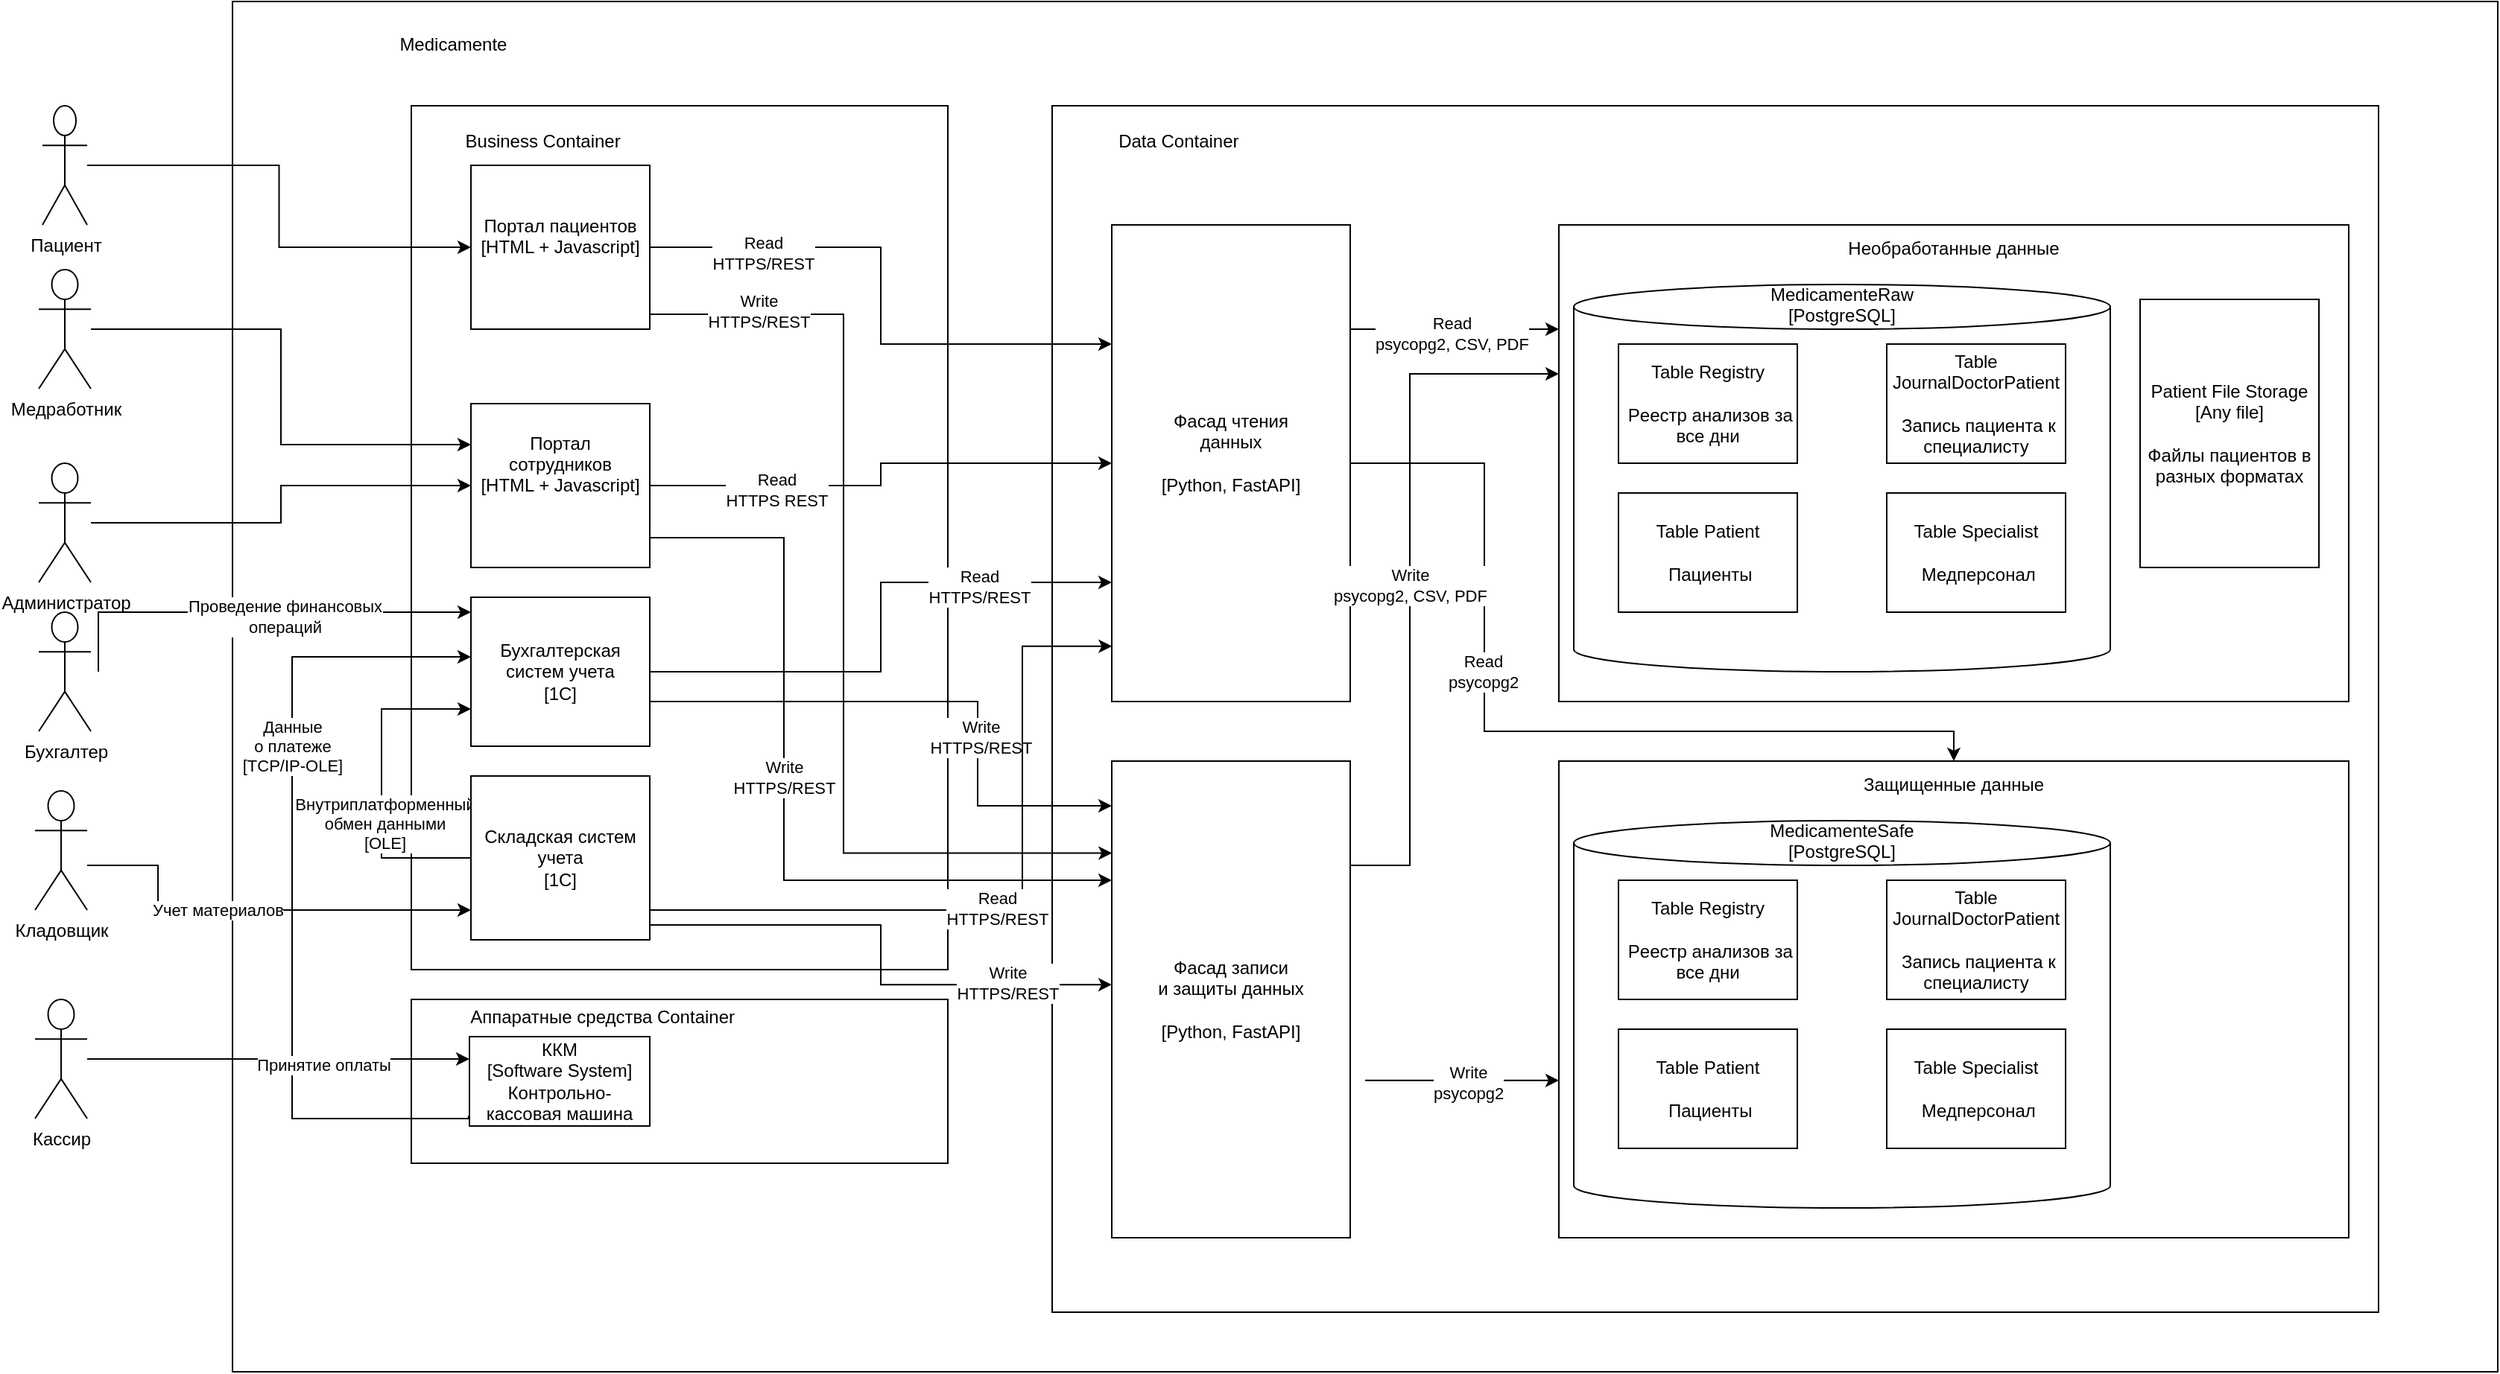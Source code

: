 <mxfile version="26.2.2">
  <diagram name="Page-1" id="CGTZmDQm4pQXepsmwuyZ">
    <mxGraphModel dx="2304" dy="2173" grid="1" gridSize="10" guides="1" tooltips="1" connect="1" arrows="1" fold="1" page="1" pageScale="1" pageWidth="850" pageHeight="1100" math="0" shadow="0">
      <root>
        <mxCell id="0" />
        <mxCell id="1" parent="0" />
        <mxCell id="5Xi3ZQD51UDlwHQSL6_M-1" value="Medicamente&amp;nbsp; &amp;nbsp; &amp;nbsp; &amp;nbsp; &amp;nbsp; &amp;nbsp; &amp;nbsp; &amp;nbsp; &amp;nbsp; &amp;nbsp; &amp;nbsp; &amp;nbsp; &amp;nbsp; &amp;nbsp; &amp;nbsp; &amp;nbsp; &amp;nbsp; &amp;nbsp; &amp;nbsp; &amp;nbsp; &amp;nbsp; &amp;nbsp; &amp;nbsp; &amp;nbsp; &amp;nbsp; &amp;nbsp; &amp;nbsp; &amp;nbsp; &amp;nbsp; &amp;nbsp; &amp;nbsp; &amp;nbsp; &amp;nbsp; &amp;nbsp; &amp;nbsp; &amp;nbsp; &amp;nbsp; &amp;nbsp; &amp;nbsp; &amp;nbsp; &amp;nbsp; &amp;nbsp; &amp;nbsp; &amp;nbsp; &amp;nbsp; &amp;nbsp; &amp;nbsp; &amp;nbsp; &amp;nbsp; &amp;nbsp; &amp;nbsp; &amp;nbsp; &amp;nbsp; &amp;nbsp; &amp;nbsp; &amp;nbsp; &amp;nbsp; &amp;nbsp; &amp;nbsp; &amp;nbsp; &amp;nbsp; &amp;nbsp; &amp;nbsp; &amp;nbsp; &amp;nbsp; &amp;nbsp; &amp;nbsp; &amp;nbsp; &amp;nbsp; &amp;nbsp; &amp;nbsp; &amp;nbsp; &amp;nbsp; &amp;nbsp; &amp;nbsp; &amp;nbsp; &amp;nbsp; &amp;nbsp; &amp;nbsp; &amp;nbsp; &amp;nbsp; &amp;nbsp; &amp;nbsp; &amp;nbsp; &amp;nbsp; &amp;nbsp; &amp;nbsp; &amp;nbsp; &amp;nbsp; &amp;nbsp; &amp;nbsp; &amp;nbsp; &amp;nbsp; &amp;nbsp; &amp;nbsp; &amp;nbsp; &amp;nbsp; &amp;nbsp; &amp;nbsp; &amp;nbsp; &amp;nbsp; &amp;nbsp; &amp;nbsp; &amp;nbsp; &amp;nbsp; &amp;nbsp; &amp;nbsp; &amp;nbsp; &amp;nbsp; &amp;nbsp; &amp;nbsp; &amp;nbsp; &amp;nbsp; &amp;nbsp; &amp;nbsp; &amp;nbsp; &amp;nbsp; &amp;nbsp; &amp;nbsp; &amp;nbsp; &amp;nbsp; &amp;nbsp; &amp;nbsp; &amp;nbsp; &amp;nbsp; &amp;nbsp; &amp;nbsp; &amp;nbsp; &amp;nbsp; &amp;nbsp; &amp;nbsp; &amp;nbsp; &amp;nbsp; &amp;nbsp; &amp;nbsp; &amp;nbsp; &amp;nbsp; &amp;nbsp; &amp;nbsp; &amp;nbsp; &amp;nbsp; &amp;nbsp; &amp;nbsp; &amp;nbsp; &amp;nbsp; &amp;nbsp; &amp;nbsp; &amp;nbsp; &amp;nbsp; &amp;nbsp; &amp;nbsp; &amp;nbsp; &amp;nbsp; &amp;nbsp; &amp;nbsp; &amp;nbsp; &amp;nbsp; &amp;nbsp; &amp;nbsp; &amp;nbsp; &amp;nbsp; &amp;nbsp; &amp;nbsp; &amp;nbsp; &amp;nbsp; &amp;nbsp; &amp;nbsp; &amp;nbsp; &amp;nbsp; &amp;nbsp; &amp;nbsp; &amp;nbsp; &amp;nbsp; &amp;nbsp; &amp;nbsp; &amp;nbsp; &amp;nbsp; &amp;nbsp; &amp;nbsp; &amp;nbsp; &amp;nbsp; &amp;nbsp; &amp;nbsp; &amp;nbsp;&lt;div&gt;&lt;br&gt;&lt;/div&gt;&lt;div&gt;&lt;br&gt;&lt;div&gt;&lt;br&gt;&lt;/div&gt;&lt;div&gt;&lt;br&gt;&lt;/div&gt;&lt;div&gt;&lt;br&gt;&lt;/div&gt;&lt;div&gt;&lt;br&gt;&lt;/div&gt;&lt;div&gt;&lt;br&gt;&lt;/div&gt;&lt;div&gt;&lt;br&gt;&lt;/div&gt;&lt;div&gt;&lt;br&gt;&lt;/div&gt;&lt;div&gt;&lt;br&gt;&lt;/div&gt;&lt;div&gt;&lt;br&gt;&lt;/div&gt;&lt;div&gt;&lt;br&gt;&lt;/div&gt;&lt;div&gt;&lt;br&gt;&lt;/div&gt;&lt;div&gt;&lt;br&gt;&lt;/div&gt;&lt;div&gt;&lt;br&gt;&lt;/div&gt;&lt;div&gt;&lt;br&gt;&lt;/div&gt;&lt;div&gt;&lt;br&gt;&lt;/div&gt;&lt;div&gt;&lt;br&gt;&lt;/div&gt;&lt;div&gt;&lt;br&gt;&lt;/div&gt;&lt;div&gt;&lt;br&gt;&lt;/div&gt;&lt;div&gt;&lt;br&gt;&lt;/div&gt;&lt;div&gt;&lt;br&gt;&lt;/div&gt;&lt;div&gt;&lt;br&gt;&lt;/div&gt;&lt;div&gt;&lt;br&gt;&lt;/div&gt;&lt;div&gt;&lt;br&gt;&lt;/div&gt;&lt;div&gt;&lt;br&gt;&lt;/div&gt;&lt;div&gt;&lt;br&gt;&lt;/div&gt;&lt;div&gt;&lt;br&gt;&lt;/div&gt;&lt;div&gt;&lt;br&gt;&lt;/div&gt;&lt;div&gt;&lt;br&gt;&lt;/div&gt;&lt;div&gt;&lt;br&gt;&lt;/div&gt;&lt;div&gt;&lt;br&gt;&lt;/div&gt;&lt;div&gt;&lt;br&gt;&lt;/div&gt;&lt;div&gt;&lt;br&gt;&lt;/div&gt;&lt;div&gt;&lt;br&gt;&lt;/div&gt;&lt;div&gt;&lt;br&gt;&lt;/div&gt;&lt;div&gt;&lt;br&gt;&lt;/div&gt;&lt;div&gt;&lt;br&gt;&lt;/div&gt;&lt;div&gt;&lt;br&gt;&lt;/div&gt;&lt;div&gt;&lt;br&gt;&lt;/div&gt;&lt;div&gt;&lt;br&gt;&lt;/div&gt;&lt;div&gt;&lt;br&gt;&lt;/div&gt;&lt;div&gt;&lt;br&gt;&lt;/div&gt;&lt;div&gt;&lt;br&gt;&lt;/div&gt;&lt;div&gt;&lt;br&gt;&lt;/div&gt;&lt;div&gt;&lt;br&gt;&lt;/div&gt;&lt;div&gt;&lt;br&gt;&lt;/div&gt;&lt;div&gt;&lt;br&gt;&lt;/div&gt;&lt;div&gt;&lt;br&gt;&lt;/div&gt;&lt;div&gt;&lt;br&gt;&lt;/div&gt;&lt;div&gt;&lt;br&gt;&lt;/div&gt;&lt;div&gt;&lt;br&gt;&lt;/div&gt;&lt;div&gt;&lt;br&gt;&lt;/div&gt;&lt;div&gt;&lt;br&gt;&lt;/div&gt;&lt;div&gt;&lt;br&gt;&lt;/div&gt;&lt;div&gt;&lt;br&gt;&lt;/div&gt;&lt;div&gt;&lt;br&gt;&lt;/div&gt;&lt;div&gt;&lt;br&gt;&lt;/div&gt;&lt;div&gt;&lt;br&gt;&lt;/div&gt;&lt;div&gt;&lt;br&gt;&lt;/div&gt;&lt;/div&gt;" style="rounded=0;whiteSpace=wrap;html=1;" vertex="1" parent="1">
          <mxGeometry x="-200" y="-280" width="1520" height="920" as="geometry" />
        </mxCell>
        <mxCell id="5Xi3ZQD51UDlwHQSL6_M-2" value="Data Container&amp;nbsp; &amp;nbsp; &amp;nbsp; &amp;nbsp; &amp;nbsp; &amp;nbsp; &amp;nbsp; &amp;nbsp; &amp;nbsp; &amp;nbsp; &amp;nbsp; &amp;nbsp; &amp;nbsp; &amp;nbsp; &amp;nbsp; &amp;nbsp; &amp;nbsp; &amp;nbsp; &amp;nbsp; &amp;nbsp; &amp;nbsp; &amp;nbsp; &amp;nbsp; &amp;nbsp; &amp;nbsp; &amp;nbsp; &amp;nbsp; &amp;nbsp; &amp;nbsp; &amp;nbsp; &amp;nbsp; &amp;nbsp; &amp;nbsp; &amp;nbsp; &amp;nbsp; &amp;nbsp; &amp;nbsp; &amp;nbsp; &amp;nbsp; &amp;nbsp; &amp;nbsp; &amp;nbsp; &amp;nbsp; &amp;nbsp; &amp;nbsp; &amp;nbsp; &amp;nbsp; &amp;nbsp; &amp;nbsp; &amp;nbsp; &amp;nbsp; &amp;nbsp; &amp;nbsp; &amp;nbsp; &amp;nbsp; &amp;nbsp; &amp;nbsp; &amp;nbsp; &amp;nbsp; &amp;nbsp; &amp;nbsp; &amp;nbsp; &amp;nbsp; &amp;nbsp; &amp;nbsp; &amp;nbsp; &amp;nbsp; &amp;nbsp; &amp;nbsp; &amp;nbsp; &amp;nbsp; &amp;nbsp; &amp;nbsp; &amp;nbsp; &amp;nbsp; &amp;nbsp; &amp;nbsp; &amp;nbsp; &amp;nbsp; &amp;nbsp; &amp;nbsp; &amp;nbsp; &amp;nbsp; &amp;nbsp; &amp;nbsp; &amp;nbsp; &amp;nbsp; &amp;nbsp; &amp;nbsp; &amp;nbsp; &amp;nbsp; &amp;nbsp; &amp;nbsp; &amp;nbsp; &amp;nbsp; &amp;nbsp; &amp;nbsp; &amp;nbsp; &amp;nbsp; &amp;nbsp; &amp;nbsp; &amp;nbsp; &amp;nbsp; &amp;nbsp; &amp;nbsp; &amp;nbsp; &amp;nbsp; &amp;nbsp;&amp;nbsp;&lt;div&gt;&lt;br&gt;&lt;/div&gt;&lt;div&gt;&lt;br&gt;&lt;/div&gt;&lt;div&gt;&lt;br&gt;&lt;/div&gt;&lt;div&gt;&lt;br&gt;&lt;/div&gt;&lt;div&gt;&lt;br&gt;&lt;/div&gt;&lt;div&gt;&lt;br&gt;&lt;/div&gt;&lt;div&gt;&lt;br&gt;&lt;/div&gt;&lt;div&gt;&lt;br&gt;&lt;/div&gt;&lt;div&gt;&lt;br&gt;&lt;/div&gt;&lt;div&gt;&lt;br&gt;&lt;/div&gt;&lt;div&gt;&lt;br&gt;&lt;/div&gt;&lt;div&gt;&lt;br&gt;&lt;/div&gt;&lt;div&gt;&lt;br&gt;&lt;/div&gt;&lt;div&gt;&lt;br&gt;&lt;/div&gt;&lt;div&gt;&lt;br&gt;&lt;/div&gt;&lt;div&gt;&lt;br&gt;&lt;/div&gt;&lt;div&gt;&lt;br&gt;&lt;/div&gt;&lt;div&gt;&lt;br&gt;&lt;/div&gt;&lt;div&gt;&lt;br&gt;&lt;/div&gt;&lt;div&gt;&lt;br&gt;&lt;/div&gt;&lt;div&gt;&lt;br&gt;&lt;/div&gt;&lt;div&gt;&amp;nbsp; &amp;nbsp; &amp;nbsp; &amp;nbsp; &amp;nbsp; &amp;nbsp; &amp;nbsp; &amp;nbsp; &amp;nbsp; &amp;nbsp; &amp;nbsp; &amp;nbsp; &amp;nbsp; &amp;nbsp; &amp;nbsp; &amp;nbsp; &amp;nbsp; &amp;nbsp; &amp;nbsp; &amp;nbsp; &amp;nbsp; &amp;nbsp; &amp;nbsp; &amp;nbsp; &amp;nbsp; &amp;nbsp; &amp;nbsp; &amp;nbsp; &amp;nbsp; &amp;nbsp; &amp;nbsp; &amp;nbsp; &amp;nbsp;&amp;nbsp;&lt;div&gt;&lt;br&gt;&lt;/div&gt;&lt;div&gt;&lt;br&gt;&lt;/div&gt;&lt;div&gt;&lt;br&gt;&lt;/div&gt;&lt;div&gt;&lt;br&gt;&lt;/div&gt;&lt;div&gt;&lt;br&gt;&lt;/div&gt;&lt;div&gt;&lt;br&gt;&lt;/div&gt;&lt;div&gt;&lt;br&gt;&lt;/div&gt;&lt;div&gt;&lt;br&gt;&lt;/div&gt;&lt;div&gt;&lt;br&gt;&lt;/div&gt;&lt;div&gt;&lt;br&gt;&lt;/div&gt;&lt;div&gt;&lt;br&gt;&lt;/div&gt;&lt;div&gt;&lt;br&gt;&lt;/div&gt;&lt;div&gt;&lt;br&gt;&lt;/div&gt;&lt;div&gt;&lt;br&gt;&lt;/div&gt;&lt;div&gt;&lt;br&gt;&lt;/div&gt;&lt;div&gt;&lt;br&gt;&lt;/div&gt;&lt;div&gt;&lt;br&gt;&lt;/div&gt;&lt;div&gt;&lt;br&gt;&lt;/div&gt;&lt;div&gt;&lt;br&gt;&lt;/div&gt;&lt;div&gt;&lt;br&gt;&lt;/div&gt;&lt;div&gt;&lt;br&gt;&lt;/div&gt;&lt;div&gt;&lt;br&gt;&lt;/div&gt;&lt;div&gt;&lt;br&gt;&lt;/div&gt;&lt;div&gt;&lt;br&gt;&lt;/div&gt;&lt;div&gt;&lt;br&gt;&lt;/div&gt;&lt;div&gt;&lt;br&gt;&lt;/div&gt;&lt;div&gt;&lt;br&gt;&lt;/div&gt;&lt;div&gt;&lt;br&gt;&lt;/div&gt;&lt;div&gt;&lt;br&gt;&lt;/div&gt;&lt;div&gt;&lt;br&gt;&lt;/div&gt;&lt;div&gt;&lt;br&gt;&lt;/div&gt;&lt;/div&gt;" style="rounded=0;whiteSpace=wrap;html=1;" vertex="1" parent="1">
          <mxGeometry x="350" y="-210" width="890" height="810" as="geometry" />
        </mxCell>
        <mxCell id="5Xi3ZQD51UDlwHQSL6_M-4" value="Business Container&amp;nbsp; &amp;nbsp; &amp;nbsp; &amp;nbsp; &amp;nbsp; &amp;nbsp; &amp;nbsp; &amp;nbsp; &amp;nbsp; &amp;nbsp; &amp;nbsp; &amp;nbsp; &amp;nbsp; &amp;nbsp; &amp;nbsp; &amp;nbsp; &amp;nbsp; &amp;nbsp; &amp;nbsp; &amp;nbsp; &amp;nbsp; &amp;nbsp; &amp;nbsp; &amp;nbsp; &amp;nbsp; &amp;nbsp; &amp;nbsp; &amp;nbsp;&lt;div&gt;&lt;br&gt;&lt;/div&gt;&lt;div&gt;&lt;br&gt;&lt;/div&gt;&lt;div&gt;&lt;br&gt;&lt;/div&gt;&lt;div&gt;&lt;br&gt;&lt;/div&gt;&lt;div&gt;&lt;br&gt;&lt;/div&gt;&lt;div&gt;&lt;br&gt;&lt;/div&gt;&lt;div&gt;&lt;br&gt;&lt;/div&gt;&lt;div&gt;&lt;br&gt;&lt;/div&gt;&lt;div&gt;&lt;br&gt;&lt;/div&gt;&lt;div&gt;&lt;div&gt;&lt;br&gt;&lt;/div&gt;&lt;div&gt;&lt;br&gt;&lt;/div&gt;&lt;div&gt;&lt;br&gt;&lt;/div&gt;&lt;div&gt;&lt;br&gt;&lt;/div&gt;&lt;div&gt;&lt;br&gt;&lt;/div&gt;&lt;div&gt;&lt;br&gt;&lt;/div&gt;&lt;div&gt;&lt;br&gt;&lt;/div&gt;&lt;div&gt;&lt;br&gt;&lt;/div&gt;&lt;div&gt;&lt;br&gt;&lt;/div&gt;&lt;div&gt;&lt;br&gt;&lt;/div&gt;&lt;div&gt;&lt;br&gt;&lt;/div&gt;&lt;div&gt;&lt;br&gt;&lt;/div&gt;&lt;div&gt;&lt;br&gt;&lt;/div&gt;&lt;div&gt;&lt;br&gt;&lt;/div&gt;&lt;div&gt;&lt;br&gt;&lt;/div&gt;&lt;div&gt;&lt;br&gt;&lt;/div&gt;&lt;div&gt;&lt;br&gt;&lt;/div&gt;&lt;div&gt;&lt;br&gt;&lt;/div&gt;&lt;div&gt;&lt;br&gt;&lt;/div&gt;&lt;div&gt;&lt;br&gt;&lt;/div&gt;&lt;div&gt;&lt;br&gt;&lt;/div&gt;&lt;div&gt;&lt;br&gt;&lt;/div&gt;&lt;div&gt;&lt;br&gt;&lt;/div&gt;&lt;div&gt;&lt;br&gt;&lt;/div&gt;&lt;div&gt;&lt;br&gt;&lt;/div&gt;&lt;div&gt;&lt;br&gt;&lt;/div&gt;&lt;div&gt;&lt;br&gt;&lt;/div&gt;&lt;div&gt;&lt;br&gt;&lt;/div&gt;&lt;/div&gt;" style="rounded=0;whiteSpace=wrap;html=1;" vertex="1" parent="1">
          <mxGeometry x="-80" y="-210" width="360" height="580" as="geometry" />
        </mxCell>
        <mxCell id="5Xi3ZQD51UDlwHQSL6_M-11" style="edgeStyle=orthogonalEdgeStyle;rounded=0;orthogonalLoop=1;jettySize=auto;html=1;" edge="1" parent="1" source="5Xi3ZQD51UDlwHQSL6_M-7" target="5Xi3ZQD51UDlwHQSL6_M-5">
          <mxGeometry relative="1" as="geometry">
            <Array as="points">
              <mxPoint x="590" y="-60" />
              <mxPoint x="590" y="-60" />
            </Array>
          </mxGeometry>
        </mxCell>
        <mxCell id="5Xi3ZQD51UDlwHQSL6_M-91" value="Read&lt;div&gt;psyco&lt;span style=&quot;background-color: light-dark(#ffffff, var(--ge-dark-color, #121212)); color: light-dark(rgb(0, 0, 0), rgb(255, 255, 255));&quot;&gt;pg2, CSV, PDF&lt;/span&gt;&lt;/div&gt;" style="edgeLabel;html=1;align=center;verticalAlign=middle;resizable=0;points=[];" vertex="1" connectable="0" parent="5Xi3ZQD51UDlwHQSL6_M-11">
          <mxGeometry x="-0.029" y="-3" relative="1" as="geometry">
            <mxPoint as="offset" />
          </mxGeometry>
        </mxCell>
        <mxCell id="5Xi3ZQD51UDlwHQSL6_M-5" value="Необработанные&amp;nbsp;&lt;span style=&quot;background-color: transparent; color: light-dark(rgb(0, 0, 0), rgb(255, 255, 255));&quot;&gt;данные&lt;/span&gt;&lt;div&gt;&lt;br&gt;&lt;/div&gt;&lt;div&gt;&lt;br&gt;&lt;/div&gt;&lt;div&gt;&lt;br&gt;&lt;/div&gt;&lt;div&gt;&lt;br&gt;&lt;/div&gt;&lt;div&gt;&lt;br&gt;&lt;/div&gt;&lt;div&gt;&lt;br&gt;&lt;/div&gt;&lt;div&gt;&lt;br&gt;&lt;/div&gt;&lt;div&gt;&lt;br&gt;&lt;/div&gt;&lt;div&gt;&lt;br&gt;&lt;/div&gt;&lt;div&gt;&lt;br&gt;&lt;/div&gt;&lt;div&gt;&lt;br&gt;&lt;/div&gt;&lt;div&gt;&lt;br&gt;&lt;/div&gt;&lt;div&gt;&lt;br&gt;&lt;/div&gt;&lt;div&gt;&lt;br&gt;&lt;/div&gt;&lt;div&gt;&lt;br&gt;&lt;/div&gt;&lt;div&gt;&lt;br&gt;&lt;/div&gt;&lt;div&gt;&lt;br&gt;&lt;/div&gt;&lt;div&gt;&lt;br&gt;&lt;/div&gt;&lt;div&gt;&lt;br&gt;&lt;/div&gt;&lt;div&gt;&lt;br&gt;&lt;/div&gt;" style="shape=rectangle;whiteSpace=wrap;html=1;boundedLbl=1;backgroundOutline=1;size=15;" vertex="1" parent="1">
          <mxGeometry x="690" y="-130" width="530" height="320" as="geometry" />
        </mxCell>
        <mxCell id="5Xi3ZQD51UDlwHQSL6_M-89" style="edgeStyle=orthogonalEdgeStyle;rounded=0;orthogonalLoop=1;jettySize=auto;html=1;exitX=1;exitY=0.5;exitDx=0;exitDy=0;" edge="1" parent="1" source="5Xi3ZQD51UDlwHQSL6_M-7" target="5Xi3ZQD51UDlwHQSL6_M-6">
          <mxGeometry relative="1" as="geometry">
            <Array as="points">
              <mxPoint x="640" y="30" />
              <mxPoint x="640" y="210" />
              <mxPoint x="955" y="210" />
            </Array>
          </mxGeometry>
        </mxCell>
        <mxCell id="5Xi3ZQD51UDlwHQSL6_M-90" value="Read&lt;div&gt;psyco&lt;span style=&quot;color: light-dark(rgb(0, 0, 0), rgb(255, 255, 255)); background-color: light-dark(#ffffff, var(--ge-dark-color, #121212));&quot;&gt;pg2&lt;/span&gt;&lt;/div&gt;" style="edgeLabel;html=1;align=center;verticalAlign=middle;resizable=0;points=[];" vertex="1" connectable="0" parent="5Xi3ZQD51UDlwHQSL6_M-89">
          <mxGeometry x="-0.382" y="-1" relative="1" as="geometry">
            <mxPoint y="43" as="offset" />
          </mxGeometry>
        </mxCell>
        <mxCell id="5Xi3ZQD51UDlwHQSL6_M-6" value="Защищенные&amp;nbsp;&lt;span style=&quot;background-color: transparent; color: light-dark(rgb(0, 0, 0), rgb(255, 255, 255));&quot;&gt;данные&lt;/span&gt;&lt;div&gt;&lt;br&gt;&lt;/div&gt;&lt;div&gt;&lt;br&gt;&lt;/div&gt;&lt;div&gt;&lt;br&gt;&lt;/div&gt;&lt;div&gt;&lt;br&gt;&lt;/div&gt;&lt;div&gt;&lt;br&gt;&lt;/div&gt;&lt;div&gt;&lt;br&gt;&lt;/div&gt;&lt;div&gt;&lt;br&gt;&lt;/div&gt;&lt;div&gt;&lt;br&gt;&lt;/div&gt;&lt;div&gt;&lt;br&gt;&lt;/div&gt;&lt;div&gt;&lt;br&gt;&lt;/div&gt;&lt;div&gt;&lt;br&gt;&lt;/div&gt;&lt;div&gt;&lt;br&gt;&lt;/div&gt;&lt;div&gt;&lt;br&gt;&lt;/div&gt;&lt;div&gt;&lt;br&gt;&lt;/div&gt;&lt;div&gt;&lt;br&gt;&lt;/div&gt;&lt;div&gt;&lt;br&gt;&lt;/div&gt;&lt;div&gt;&lt;br&gt;&lt;/div&gt;&lt;div&gt;&lt;br&gt;&lt;/div&gt;&lt;div&gt;&lt;br&gt;&lt;/div&gt;&lt;div&gt;&lt;br&gt;&lt;/div&gt;" style="shape=rectangle;whiteSpace=wrap;html=1;boundedLbl=1;backgroundOutline=1;size=15;" vertex="1" parent="1">
          <mxGeometry x="690" y="230" width="530" height="320" as="geometry" />
        </mxCell>
        <mxCell id="5Xi3ZQD51UDlwHQSL6_M-7" value="Фасад&amp;nbsp;&lt;span style=&quot;background-color: transparent; color: light-dark(rgb(0, 0, 0), rgb(255, 255, 255));&quot;&gt;чтения&lt;/span&gt;&lt;div&gt;данных&lt;/div&gt;&lt;div&gt;&lt;br&gt;&lt;/div&gt;&lt;div&gt;[Python, FastAPI]&lt;/div&gt;&lt;div&gt;&lt;br&gt;&lt;/div&gt;" style="rounded=0;whiteSpace=wrap;html=1;" vertex="1" parent="1">
          <mxGeometry x="390" y="-130" width="160" height="320" as="geometry" />
        </mxCell>
        <mxCell id="5Xi3ZQD51UDlwHQSL6_M-9" style="edgeStyle=orthogonalEdgeStyle;rounded=0;orthogonalLoop=1;jettySize=auto;html=1;" edge="1" parent="1" source="5Xi3ZQD51UDlwHQSL6_M-8" target="5Xi3ZQD51UDlwHQSL6_M-5">
          <mxGeometry relative="1" as="geometry">
            <Array as="points">
              <mxPoint x="590" y="300" />
              <mxPoint x="590" y="-30" />
            </Array>
          </mxGeometry>
        </mxCell>
        <mxCell id="5Xi3ZQD51UDlwHQSL6_M-88" value="Write&lt;div&gt;psyco&lt;span style=&quot;color: light-dark(rgb(0, 0, 0), rgb(255, 255, 255)); background-color: light-dark(#ffffff, var(--ge-dark-color, #121212));&quot;&gt;pg2, CSV, PDF&lt;/span&gt;&lt;/div&gt;" style="edgeLabel;html=1;align=center;verticalAlign=middle;resizable=0;points=[];" vertex="1" connectable="0" parent="5Xi3ZQD51UDlwHQSL6_M-9">
          <mxGeometry x="-0.028" relative="1" as="geometry">
            <mxPoint as="offset" />
          </mxGeometry>
        </mxCell>
        <mxCell id="5Xi3ZQD51UDlwHQSL6_M-10" style="edgeStyle=orthogonalEdgeStyle;rounded=0;orthogonalLoop=1;jettySize=auto;html=1;" edge="1" parent="1">
          <mxGeometry relative="1" as="geometry">
            <mxPoint x="560" y="444.41" as="sourcePoint" />
            <mxPoint x="690" y="444.41" as="targetPoint" />
          </mxGeometry>
        </mxCell>
        <mxCell id="5Xi3ZQD51UDlwHQSL6_M-87" value="Write&lt;div&gt;psyco&lt;span style=&quot;color: light-dark(rgb(0, 0, 0), rgb(255, 255, 255)); background-color: light-dark(#ffffff, var(--ge-dark-color, #121212));&quot;&gt;pg2&lt;/span&gt;&lt;/div&gt;" style="edgeLabel;html=1;align=center;verticalAlign=middle;resizable=0;points=[];" vertex="1" connectable="0" parent="5Xi3ZQD51UDlwHQSL6_M-10">
          <mxGeometry x="0.054" y="-1" relative="1" as="geometry">
            <mxPoint as="offset" />
          </mxGeometry>
        </mxCell>
        <mxCell id="5Xi3ZQD51UDlwHQSL6_M-8" value="Фасад&amp;nbsp;&lt;span style=&quot;background-color: transparent; color: light-dark(rgb(0, 0, 0), rgb(255, 255, 255));&quot;&gt;записи&lt;/span&gt;&lt;div&gt;и&amp;nbsp;&lt;span style=&quot;background-color: transparent; color: light-dark(rgb(0, 0, 0), rgb(255, 255, 255));&quot;&gt;защиты&amp;nbsp;&lt;/span&gt;&lt;span style=&quot;background-color: transparent; color: light-dark(rgb(0, 0, 0), rgb(255, 255, 255));&quot;&gt;данных&lt;/span&gt;&lt;/div&gt;&lt;div&gt;&lt;span style=&quot;background-color: transparent; color: light-dark(rgb(0, 0, 0), rgb(255, 255, 255));&quot;&gt;&lt;br&gt;&lt;/span&gt;&lt;/div&gt;&lt;div&gt;[&lt;span style=&quot;background-color: transparent; color: light-dark(rgb(0, 0, 0), rgb(255, 255, 255));&quot;&gt;Python,&amp;nbsp;&lt;/span&gt;&lt;span style=&quot;background-color: transparent; color: light-dark(rgb(0, 0, 0), rgb(255, 255, 255));&quot;&gt;FastAPI]&lt;/span&gt;&lt;/div&gt;" style="rounded=0;whiteSpace=wrap;html=1;" vertex="1" parent="1">
          <mxGeometry x="390" y="230" width="160" height="320" as="geometry" />
        </mxCell>
        <mxCell id="5Xi3ZQD51UDlwHQSL6_M-97" style="edgeStyle=orthogonalEdgeStyle;rounded=0;orthogonalLoop=1;jettySize=auto;html=1;entryX=0;entryY=0.25;entryDx=0;entryDy=0;" edge="1" parent="1" source="5Xi3ZQD51UDlwHQSL6_M-13" target="5Xi3ZQD51UDlwHQSL6_M-7">
          <mxGeometry relative="1" as="geometry" />
        </mxCell>
        <mxCell id="5Xi3ZQD51UDlwHQSL6_M-100" value="Read&lt;div&gt;HTTPS/REST&lt;/div&gt;" style="edgeLabel;html=1;align=center;verticalAlign=middle;resizable=0;points=[];" vertex="1" connectable="0" parent="5Xi3ZQD51UDlwHQSL6_M-97">
          <mxGeometry x="-0.595" y="-4" relative="1" as="geometry">
            <mxPoint as="offset" />
          </mxGeometry>
        </mxCell>
        <mxCell id="5Xi3ZQD51UDlwHQSL6_M-13" value="Портал пациентов&lt;div&gt;&lt;div&gt;[HTML + Javascript]&lt;/div&gt;&lt;div&gt;&lt;br&gt;&lt;/div&gt;&lt;/div&gt;" style="rounded=0;whiteSpace=wrap;html=1;" vertex="1" parent="1">
          <mxGeometry x="-40" y="-170" width="120" height="110" as="geometry" />
        </mxCell>
        <mxCell id="5Xi3ZQD51UDlwHQSL6_M-98" style="edgeStyle=orthogonalEdgeStyle;rounded=0;orthogonalLoop=1;jettySize=auto;html=1;" edge="1" parent="1" source="5Xi3ZQD51UDlwHQSL6_M-14" target="5Xi3ZQD51UDlwHQSL6_M-7">
          <mxGeometry relative="1" as="geometry" />
        </mxCell>
        <mxCell id="5Xi3ZQD51UDlwHQSL6_M-99" value="Read&lt;div&gt;HTTPS REST&lt;/div&gt;" style="edgeLabel;html=1;align=center;verticalAlign=middle;resizable=0;points=[];" vertex="1" connectable="0" parent="5Xi3ZQD51UDlwHQSL6_M-98">
          <mxGeometry x="-0.481" y="-3" relative="1" as="geometry">
            <mxPoint as="offset" />
          </mxGeometry>
        </mxCell>
        <mxCell id="5Xi3ZQD51UDlwHQSL6_M-117" style="edgeStyle=orthogonalEdgeStyle;rounded=0;orthogonalLoop=1;jettySize=auto;html=1;entryX=0;entryY=0.25;entryDx=0;entryDy=0;" edge="1" parent="1" source="5Xi3ZQD51UDlwHQSL6_M-14" target="5Xi3ZQD51UDlwHQSL6_M-8">
          <mxGeometry relative="1" as="geometry">
            <Array as="points">
              <mxPoint x="170" y="80" />
              <mxPoint x="170" y="310" />
            </Array>
          </mxGeometry>
        </mxCell>
        <mxCell id="5Xi3ZQD51UDlwHQSL6_M-118" value="Write&lt;div&gt;HTTPS/REST&lt;/div&gt;" style="edgeLabel;html=1;align=center;verticalAlign=middle;resizable=0;points=[];" vertex="1" connectable="0" parent="5Xi3ZQD51UDlwHQSL6_M-117">
          <mxGeometry x="-0.07" relative="1" as="geometry">
            <mxPoint as="offset" />
          </mxGeometry>
        </mxCell>
        <mxCell id="5Xi3ZQD51UDlwHQSL6_M-14" value="Портал&lt;div&gt;сотрудников&lt;/div&gt;&lt;div&gt;[HTML + Javascript]&lt;/div&gt;&lt;div&gt;&lt;br&gt;&lt;/div&gt;&lt;div&gt;&lt;br&gt;&lt;/div&gt;" style="rounded=0;whiteSpace=wrap;html=1;" vertex="1" parent="1">
          <mxGeometry x="-40" y="-10" width="120" height="110" as="geometry" />
        </mxCell>
        <mxCell id="5Xi3ZQD51UDlwHQSL6_M-101" style="edgeStyle=orthogonalEdgeStyle;rounded=0;orthogonalLoop=1;jettySize=auto;html=1;entryX=0;entryY=0.75;entryDx=0;entryDy=0;" edge="1" parent="1" source="5Xi3ZQD51UDlwHQSL6_M-15" target="5Xi3ZQD51UDlwHQSL6_M-7">
          <mxGeometry relative="1" as="geometry" />
        </mxCell>
        <mxCell id="5Xi3ZQD51UDlwHQSL6_M-102" value="Read&lt;div&gt;HTTPS/REST&lt;/div&gt;" style="edgeLabel;html=1;align=center;verticalAlign=middle;resizable=0;points=[];" vertex="1" connectable="0" parent="5Xi3ZQD51UDlwHQSL6_M-101">
          <mxGeometry x="0.517" y="-3" relative="1" as="geometry">
            <mxPoint as="offset" />
          </mxGeometry>
        </mxCell>
        <mxCell id="5Xi3ZQD51UDlwHQSL6_M-107" style="edgeStyle=orthogonalEdgeStyle;rounded=0;orthogonalLoop=1;jettySize=auto;html=1;" edge="1" parent="1" source="5Xi3ZQD51UDlwHQSL6_M-15">
          <mxGeometry relative="1" as="geometry">
            <mxPoint x="390" y="260" as="targetPoint" />
            <Array as="points">
              <mxPoint x="300" y="190" />
              <mxPoint x="300" y="260" />
              <mxPoint x="390" y="260" />
            </Array>
          </mxGeometry>
        </mxCell>
        <mxCell id="5Xi3ZQD51UDlwHQSL6_M-108" value="Write&lt;div&gt;HTTPS/REST&lt;/div&gt;" style="edgeLabel;html=1;align=center;verticalAlign=middle;resizable=0;points=[];" vertex="1" connectable="0" parent="5Xi3ZQD51UDlwHQSL6_M-107">
          <mxGeometry x="0.284" y="2" relative="1" as="geometry">
            <mxPoint as="offset" />
          </mxGeometry>
        </mxCell>
        <mxCell id="5Xi3ZQD51UDlwHQSL6_M-15" value="Бухгалтерская систем учета&lt;div&gt;[1C]&lt;/div&gt;" style="rounded=0;whiteSpace=wrap;html=1;" vertex="1" parent="1">
          <mxGeometry x="-40" y="120" width="120" height="100" as="geometry" />
        </mxCell>
        <mxCell id="5Xi3ZQD51UDlwHQSL6_M-113" style="edgeStyle=orthogonalEdgeStyle;rounded=0;orthogonalLoop=1;jettySize=auto;html=1;entryX=0;entryY=0.75;entryDx=0;entryDy=0;" edge="1" parent="1" source="5Xi3ZQD51UDlwHQSL6_M-16" target="5Xi3ZQD51UDlwHQSL6_M-15">
          <mxGeometry relative="1" as="geometry">
            <Array as="points">
              <mxPoint x="-100" y="295" />
              <mxPoint x="-100" y="195" />
            </Array>
          </mxGeometry>
        </mxCell>
        <mxCell id="5Xi3ZQD51UDlwHQSL6_M-116" value="Внутриплатформенный&lt;div&gt;обмен данными&lt;/div&gt;&lt;div&gt;[OLE]&lt;/div&gt;" style="edgeLabel;html=1;align=center;verticalAlign=middle;resizable=0;points=[];" vertex="1" connectable="0" parent="5Xi3ZQD51UDlwHQSL6_M-113">
          <mxGeometry x="-0.243" y="-2" relative="1" as="geometry">
            <mxPoint as="offset" />
          </mxGeometry>
        </mxCell>
        <mxCell id="5Xi3ZQD51UDlwHQSL6_M-16" value="Складская систем учета&lt;div&gt;[1C]&lt;/div&gt;" style="rounded=0;whiteSpace=wrap;html=1;" vertex="1" parent="1">
          <mxGeometry x="-40" y="240" width="120" height="110" as="geometry" />
        </mxCell>
        <mxCell id="5Xi3ZQD51UDlwHQSL6_M-18" value="Кассир" style="shape=umlActor;verticalLabelPosition=bottom;verticalAlign=top;html=1;outlineConnect=0;" vertex="1" parent="1">
          <mxGeometry x="-332.5" y="390" width="35" height="80" as="geometry" />
        </mxCell>
        <mxCell id="5Xi3ZQD51UDlwHQSL6_M-20" value="&lt;div&gt;Аппаратные средства Container&amp;nbsp; &amp;nbsp; &amp;nbsp; &amp;nbsp; &amp;nbsp; &amp;nbsp; &amp;nbsp; &amp;nbsp; &amp;nbsp; &amp;nbsp; &amp;nbsp; &amp;nbsp; &amp;nbsp; &amp;nbsp; &amp;nbsp; &amp;nbsp;&lt;/div&gt;&lt;div&gt;&lt;br&gt;&lt;/div&gt;&lt;div&gt;&lt;br&gt;&lt;/div&gt;&lt;div&gt;&lt;br&gt;&lt;/div&gt;&lt;div&gt;&lt;br&gt;&lt;/div&gt;&lt;div&gt;&lt;br&gt;&lt;/div&gt;&lt;div&gt;&lt;br&gt;&lt;/div&gt;" style="rounded=0;whiteSpace=wrap;html=1;" vertex="1" parent="1">
          <mxGeometry x="-80" y="390" width="360" height="110" as="geometry" />
        </mxCell>
        <mxCell id="5Xi3ZQD51UDlwHQSL6_M-110" style="edgeStyle=orthogonalEdgeStyle;rounded=0;orthogonalLoop=1;jettySize=auto;html=1;exitX=-0.005;exitY=0.886;exitDx=0;exitDy=0;exitPerimeter=0;" edge="1" parent="1" source="5Xi3ZQD51UDlwHQSL6_M-17">
          <mxGeometry relative="1" as="geometry">
            <mxPoint x="-42" y="445.0" as="sourcePoint" />
            <mxPoint x="-40" y="160" as="targetPoint" />
            <Array as="points">
              <mxPoint x="-42" y="470" />
              <mxPoint x="-160" y="470" />
              <mxPoint x="-160" y="160" />
              <mxPoint x="-41" y="160" />
            </Array>
          </mxGeometry>
        </mxCell>
        <mxCell id="5Xi3ZQD51UDlwHQSL6_M-111" value="Данные&lt;div&gt;о платеже&lt;div&gt;[TCP/IP-OLE]&lt;/div&gt;&lt;/div&gt;" style="edgeLabel;html=1;align=center;verticalAlign=middle;resizable=0;points=[];" vertex="1" connectable="0" parent="5Xi3ZQD51UDlwHQSL6_M-110">
          <mxGeometry x="0.271" y="-4" relative="1" as="geometry">
            <mxPoint x="-4" y="-21" as="offset" />
          </mxGeometry>
        </mxCell>
        <mxCell id="5Xi3ZQD51UDlwHQSL6_M-17" value="ККМ&lt;div&gt;&lt;span style=&quot;background-color: transparent; color: light-dark(rgb(0, 0, 0), rgb(255, 255, 255));&quot;&gt;[Software System]&lt;/span&gt;&lt;/div&gt;&lt;div&gt;Контрольно-кассовая машина&lt;/div&gt;" style="rounded=0;whiteSpace=wrap;html=1;" vertex="1" parent="1">
          <mxGeometry x="-41" y="415" width="121" height="60" as="geometry" />
        </mxCell>
        <mxCell id="5Xi3ZQD51UDlwHQSL6_M-21" style="edgeStyle=orthogonalEdgeStyle;rounded=0;orthogonalLoop=1;jettySize=auto;html=1;entryX=0;entryY=0.25;entryDx=0;entryDy=0;" edge="1" parent="1" source="5Xi3ZQD51UDlwHQSL6_M-18" target="5Xi3ZQD51UDlwHQSL6_M-17">
          <mxGeometry relative="1" as="geometry" />
        </mxCell>
        <mxCell id="5Xi3ZQD51UDlwHQSL6_M-92" value="Принятие оплаты" style="edgeLabel;html=1;align=center;verticalAlign=middle;resizable=0;points=[];" vertex="1" connectable="0" parent="5Xi3ZQD51UDlwHQSL6_M-21">
          <mxGeometry x="0.036" y="-4" relative="1" as="geometry">
            <mxPoint x="25" as="offset" />
          </mxGeometry>
        </mxCell>
        <mxCell id="5Xi3ZQD51UDlwHQSL6_M-30" style="edgeStyle=orthogonalEdgeStyle;rounded=0;orthogonalLoop=1;jettySize=auto;html=1;" edge="1" parent="1" target="5Xi3ZQD51UDlwHQSL6_M-15">
          <mxGeometry relative="1" as="geometry">
            <mxPoint x="-290" y="170" as="sourcePoint" />
            <Array as="points">
              <mxPoint x="-160" y="130" />
              <mxPoint x="-160" y="130" />
            </Array>
          </mxGeometry>
        </mxCell>
        <mxCell id="5Xi3ZQD51UDlwHQSL6_M-71" value="Проведение финансовых&lt;div&gt;операций&lt;/div&gt;" style="edgeLabel;html=1;align=center;verticalAlign=middle;resizable=0;points=[];" vertex="1" connectable="0" parent="5Xi3ZQD51UDlwHQSL6_M-30">
          <mxGeometry x="0.133" y="-3" relative="1" as="geometry">
            <mxPoint as="offset" />
          </mxGeometry>
        </mxCell>
        <mxCell id="5Xi3ZQD51UDlwHQSL6_M-26" value="Бухгалтер" style="shape=umlActor;verticalLabelPosition=bottom;verticalAlign=top;html=1;outlineConnect=0;" vertex="1" parent="1">
          <mxGeometry x="-330" y="130" width="35" height="80" as="geometry" />
        </mxCell>
        <mxCell id="5Xi3ZQD51UDlwHQSL6_M-74" style="edgeStyle=orthogonalEdgeStyle;rounded=0;orthogonalLoop=1;jettySize=auto;html=1;" edge="1" parent="1" source="5Xi3ZQD51UDlwHQSL6_M-31" target="5Xi3ZQD51UDlwHQSL6_M-13">
          <mxGeometry relative="1" as="geometry" />
        </mxCell>
        <mxCell id="5Xi3ZQD51UDlwHQSL6_M-31" value="Пациент" style="shape=umlActor;verticalLabelPosition=bottom;verticalAlign=top;html=1;outlineConnect=0;" vertex="1" parent="1">
          <mxGeometry x="-327.5" y="-210" width="30" height="80" as="geometry" />
        </mxCell>
        <mxCell id="5Xi3ZQD51UDlwHQSL6_M-73" style="edgeStyle=orthogonalEdgeStyle;rounded=0;orthogonalLoop=1;jettySize=auto;html=1;entryX=0;entryY=0.25;entryDx=0;entryDy=0;" edge="1" parent="1" source="5Xi3ZQD51UDlwHQSL6_M-33" target="5Xi3ZQD51UDlwHQSL6_M-14">
          <mxGeometry relative="1" as="geometry" />
        </mxCell>
        <mxCell id="5Xi3ZQD51UDlwHQSL6_M-33" value="Медработник" style="shape=umlActor;verticalLabelPosition=bottom;verticalAlign=top;html=1;outlineConnect=0;" vertex="1" parent="1">
          <mxGeometry x="-330" y="-100" width="35" height="80" as="geometry" />
        </mxCell>
        <mxCell id="5Xi3ZQD51UDlwHQSL6_M-72" style="edgeStyle=orthogonalEdgeStyle;rounded=0;orthogonalLoop=1;jettySize=auto;html=1;" edge="1" parent="1" source="5Xi3ZQD51UDlwHQSL6_M-37" target="5Xi3ZQD51UDlwHQSL6_M-14">
          <mxGeometry relative="1" as="geometry" />
        </mxCell>
        <mxCell id="5Xi3ZQD51UDlwHQSL6_M-37" value="Администратор" style="shape=umlActor;verticalLabelPosition=bottom;verticalAlign=top;html=1;outlineConnect=0;" vertex="1" parent="1">
          <mxGeometry x="-330" y="30" width="35" height="80" as="geometry" />
        </mxCell>
        <mxCell id="5Xi3ZQD51UDlwHQSL6_M-49" style="edgeStyle=orthogonalEdgeStyle;rounded=0;orthogonalLoop=1;jettySize=auto;html=1;" edge="1" parent="1" source="5Xi3ZQD51UDlwHQSL6_M-45">
          <mxGeometry relative="1" as="geometry">
            <mxPoint x="-40" y="330" as="targetPoint" />
            <Array as="points">
              <mxPoint x="-250" y="300" />
              <mxPoint x="-250" y="330" />
            </Array>
          </mxGeometry>
        </mxCell>
        <mxCell id="5Xi3ZQD51UDlwHQSL6_M-70" value="Учет материалов" style="edgeLabel;html=1;align=center;verticalAlign=middle;resizable=0;points=[];" vertex="1" connectable="0" parent="5Xi3ZQD51UDlwHQSL6_M-49">
          <mxGeometry x="0.214" y="-2" relative="1" as="geometry">
            <mxPoint x="-57" y="-2" as="offset" />
          </mxGeometry>
        </mxCell>
        <mxCell id="5Xi3ZQD51UDlwHQSL6_M-45" value="Кладовщик" style="shape=umlActor;verticalLabelPosition=bottom;verticalAlign=top;html=1;outlineConnect=0;" vertex="1" parent="1">
          <mxGeometry x="-332.5" y="250" width="35" height="80" as="geometry" />
        </mxCell>
        <mxCell id="5Xi3ZQD51UDlwHQSL6_M-65" value="&lt;div&gt;Patient File Storage&lt;/div&gt;[Any file]&lt;div&gt;&lt;br&gt;&lt;/div&gt;&lt;div&gt;Файлы пациентов в разных форматах&lt;/div&gt;" style="rounded=0;whiteSpace=wrap;html=1;" vertex="1" parent="1">
          <mxGeometry x="1080" y="-80" width="120" height="180" as="geometry" />
        </mxCell>
        <mxCell id="5Xi3ZQD51UDlwHQSL6_M-66" value="MedicamenteRaw&lt;div&gt;[PostgreSQL]&lt;/div&gt;&lt;div&gt;&lt;br&gt;&lt;/div&gt;&lt;div&gt;&lt;br&gt;&lt;/div&gt;&lt;div&gt;&lt;br&gt;&lt;/div&gt;&lt;div&gt;&lt;br&gt;&lt;/div&gt;&lt;div&gt;&lt;br&gt;&lt;/div&gt;&lt;div&gt;&lt;br&gt;&lt;/div&gt;&lt;div&gt;&lt;br&gt;&lt;/div&gt;&lt;div&gt;&lt;br&gt;&lt;/div&gt;&lt;div&gt;&lt;br&gt;&lt;/div&gt;&lt;div&gt;&lt;br&gt;&lt;/div&gt;&lt;div&gt;&lt;br&gt;&lt;/div&gt;&lt;div&gt;&lt;br&gt;&lt;/div&gt;&lt;div&gt;&lt;br&gt;&lt;/div&gt;&lt;div&gt;&lt;br&gt;&lt;/div&gt;&lt;div&gt;&lt;br&gt;&lt;/div&gt;&lt;div&gt;&lt;br&gt;&lt;/div&gt;&lt;div&gt;&lt;br&gt;&lt;/div&gt;&lt;div&gt;&lt;br&gt;&lt;/div&gt;" style="shape=cylinder3;whiteSpace=wrap;html=1;boundedLbl=1;backgroundOutline=1;size=15;" vertex="1" parent="1">
          <mxGeometry x="700" y="-90" width="360" height="260" as="geometry" />
        </mxCell>
        <mxCell id="5Xi3ZQD51UDlwHQSL6_M-61" value="&lt;div&gt;Table Registry&lt;/div&gt;&lt;div&gt;&lt;br&gt;&lt;/div&gt;&lt;div&gt;&amp;nbsp;Pеестр анализов за все дни&lt;/div&gt;" style="rounded=0;whiteSpace=wrap;html=1;" vertex="1" parent="1">
          <mxGeometry x="730" y="-50" width="120" height="80" as="geometry" />
        </mxCell>
        <mxCell id="5Xi3ZQD51UDlwHQSL6_M-62" value="&lt;div&gt;Table&lt;/div&gt;&lt;div&gt;JournalDoctorPatient&lt;/div&gt;&lt;div&gt;&lt;br&gt;&lt;/div&gt;&lt;div&gt;&amp;nbsp;Запись пациента к специалисту&lt;/div&gt;" style="rounded=0;whiteSpace=wrap;html=1;" vertex="1" parent="1">
          <mxGeometry x="910" y="-50" width="120" height="80" as="geometry" />
        </mxCell>
        <mxCell id="5Xi3ZQD51UDlwHQSL6_M-64" value="&lt;div&gt;Table Specialist&lt;/div&gt;&lt;div&gt;&lt;br&gt;&lt;/div&gt;&lt;div&gt;&amp;nbsp;Медперсонал&lt;/div&gt;" style="rounded=0;whiteSpace=wrap;html=1;" vertex="1" parent="1">
          <mxGeometry x="910" y="50" width="120" height="80" as="geometry" />
        </mxCell>
        <mxCell id="5Xi3ZQD51UDlwHQSL6_M-63" value="&lt;div&gt;Table Patient&lt;/div&gt;&lt;div&gt;&lt;br&gt;&lt;/div&gt;&lt;div&gt;&amp;nbsp;Пациенты&lt;/div&gt;" style="rounded=0;whiteSpace=wrap;html=1;" vertex="1" parent="1">
          <mxGeometry x="730" y="50" width="120" height="80" as="geometry" />
        </mxCell>
        <mxCell id="5Xi3ZQD51UDlwHQSL6_M-82" value="MedicamenteSafe&lt;div&gt;[PostgreSQL]&lt;/div&gt;&lt;div&gt;&lt;br&gt;&lt;/div&gt;&lt;div&gt;&lt;br&gt;&lt;/div&gt;&lt;div&gt;&lt;br&gt;&lt;/div&gt;&lt;div&gt;&lt;br&gt;&lt;/div&gt;&lt;div&gt;&lt;br&gt;&lt;/div&gt;&lt;div&gt;&lt;br&gt;&lt;/div&gt;&lt;div&gt;&lt;br&gt;&lt;/div&gt;&lt;div&gt;&lt;br&gt;&lt;/div&gt;&lt;div&gt;&lt;br&gt;&lt;/div&gt;&lt;div&gt;&lt;br&gt;&lt;/div&gt;&lt;div&gt;&lt;br&gt;&lt;/div&gt;&lt;div&gt;&lt;br&gt;&lt;/div&gt;&lt;div&gt;&lt;br&gt;&lt;/div&gt;&lt;div&gt;&lt;br&gt;&lt;/div&gt;&lt;div&gt;&lt;br&gt;&lt;/div&gt;&lt;div&gt;&lt;br&gt;&lt;/div&gt;&lt;div&gt;&lt;br&gt;&lt;/div&gt;&lt;div&gt;&lt;br&gt;&lt;/div&gt;" style="shape=cylinder3;whiteSpace=wrap;html=1;boundedLbl=1;backgroundOutline=1;size=15;" vertex="1" parent="1">
          <mxGeometry x="700" y="270" width="360" height="260" as="geometry" />
        </mxCell>
        <mxCell id="5Xi3ZQD51UDlwHQSL6_M-83" value="&lt;div&gt;Table Registry&lt;/div&gt;&lt;div&gt;&lt;br&gt;&lt;/div&gt;&lt;div&gt;&amp;nbsp;Pеестр анализов за все дни&lt;/div&gt;" style="rounded=0;whiteSpace=wrap;html=1;" vertex="1" parent="1">
          <mxGeometry x="730" y="310" width="120" height="80" as="geometry" />
        </mxCell>
        <mxCell id="5Xi3ZQD51UDlwHQSL6_M-84" value="&lt;div&gt;Table&lt;/div&gt;&lt;div&gt;JournalDoctorPatient&lt;/div&gt;&lt;div&gt;&lt;br&gt;&lt;/div&gt;&lt;div&gt;&amp;nbsp;Запись пациента к специалисту&lt;/div&gt;" style="rounded=0;whiteSpace=wrap;html=1;" vertex="1" parent="1">
          <mxGeometry x="910" y="310" width="120" height="80" as="geometry" />
        </mxCell>
        <mxCell id="5Xi3ZQD51UDlwHQSL6_M-85" value="&lt;div&gt;Table Specialist&lt;/div&gt;&lt;div&gt;&lt;br&gt;&lt;/div&gt;&lt;div&gt;&amp;nbsp;Медперсонал&lt;/div&gt;" style="rounded=0;whiteSpace=wrap;html=1;" vertex="1" parent="1">
          <mxGeometry x="910" y="410" width="120" height="80" as="geometry" />
        </mxCell>
        <mxCell id="5Xi3ZQD51UDlwHQSL6_M-86" value="&lt;div&gt;Table Patient&lt;/div&gt;&lt;div&gt;&lt;br&gt;&lt;/div&gt;&lt;div&gt;&amp;nbsp;Пациенты&lt;/div&gt;" style="rounded=0;whiteSpace=wrap;html=1;" vertex="1" parent="1">
          <mxGeometry x="730" y="410" width="120" height="80" as="geometry" />
        </mxCell>
        <mxCell id="5Xi3ZQD51UDlwHQSL6_M-103" style="edgeStyle=orthogonalEdgeStyle;rounded=0;orthogonalLoop=1;jettySize=auto;html=1;entryX=0.001;entryY=0.884;entryDx=0;entryDy=0;entryPerimeter=0;" edge="1" parent="1" source="5Xi3ZQD51UDlwHQSL6_M-16" target="5Xi3ZQD51UDlwHQSL6_M-7">
          <mxGeometry relative="1" as="geometry">
            <Array as="points">
              <mxPoint x="330" y="330" />
              <mxPoint x="330" y="153" />
            </Array>
          </mxGeometry>
        </mxCell>
        <mxCell id="5Xi3ZQD51UDlwHQSL6_M-104" value="Read&lt;div&gt;HTTPS/REST&lt;/div&gt;" style="edgeLabel;html=1;align=center;verticalAlign=middle;resizable=0;points=[];" vertex="1" connectable="0" parent="5Xi3ZQD51UDlwHQSL6_M-103">
          <mxGeometry x="-0.046" y="1" relative="1" as="geometry">
            <mxPoint as="offset" />
          </mxGeometry>
        </mxCell>
        <mxCell id="5Xi3ZQD51UDlwHQSL6_M-105" style="edgeStyle=orthogonalEdgeStyle;rounded=0;orthogonalLoop=1;jettySize=auto;html=1;entryX=0;entryY=0.469;entryDx=0;entryDy=0;entryPerimeter=0;" edge="1" parent="1" source="5Xi3ZQD51UDlwHQSL6_M-16" target="5Xi3ZQD51UDlwHQSL6_M-8">
          <mxGeometry relative="1" as="geometry">
            <Array as="points">
              <mxPoint x="235" y="340" />
              <mxPoint x="235" y="380" />
            </Array>
          </mxGeometry>
        </mxCell>
        <mxCell id="5Xi3ZQD51UDlwHQSL6_M-106" value="Write&lt;div&gt;HTTPS/REST&lt;/div&gt;" style="edgeLabel;html=1;align=center;verticalAlign=middle;resizable=0;points=[];" vertex="1" connectable="0" parent="5Xi3ZQD51UDlwHQSL6_M-105">
          <mxGeometry x="0.597" y="1" relative="1" as="geometry">
            <mxPoint as="offset" />
          </mxGeometry>
        </mxCell>
        <mxCell id="5Xi3ZQD51UDlwHQSL6_M-119" style="edgeStyle=orthogonalEdgeStyle;rounded=0;orthogonalLoop=1;jettySize=auto;html=1;entryX=0.001;entryY=0.193;entryDx=0;entryDy=0;entryPerimeter=0;" edge="1" parent="1" source="5Xi3ZQD51UDlwHQSL6_M-13" target="5Xi3ZQD51UDlwHQSL6_M-8">
          <mxGeometry relative="1" as="geometry">
            <Array as="points">
              <mxPoint x="210" y="-70" />
              <mxPoint x="210" y="292" />
            </Array>
          </mxGeometry>
        </mxCell>
        <mxCell id="5Xi3ZQD51UDlwHQSL6_M-120" value="Write&lt;div&gt;HTTPS/REST&lt;/div&gt;" style="edgeLabel;html=1;align=center;verticalAlign=middle;resizable=0;points=[];" vertex="1" connectable="0" parent="5Xi3ZQD51UDlwHQSL6_M-119">
          <mxGeometry x="-0.784" y="2" relative="1" as="geometry">
            <mxPoint as="offset" />
          </mxGeometry>
        </mxCell>
      </root>
    </mxGraphModel>
  </diagram>
</mxfile>
